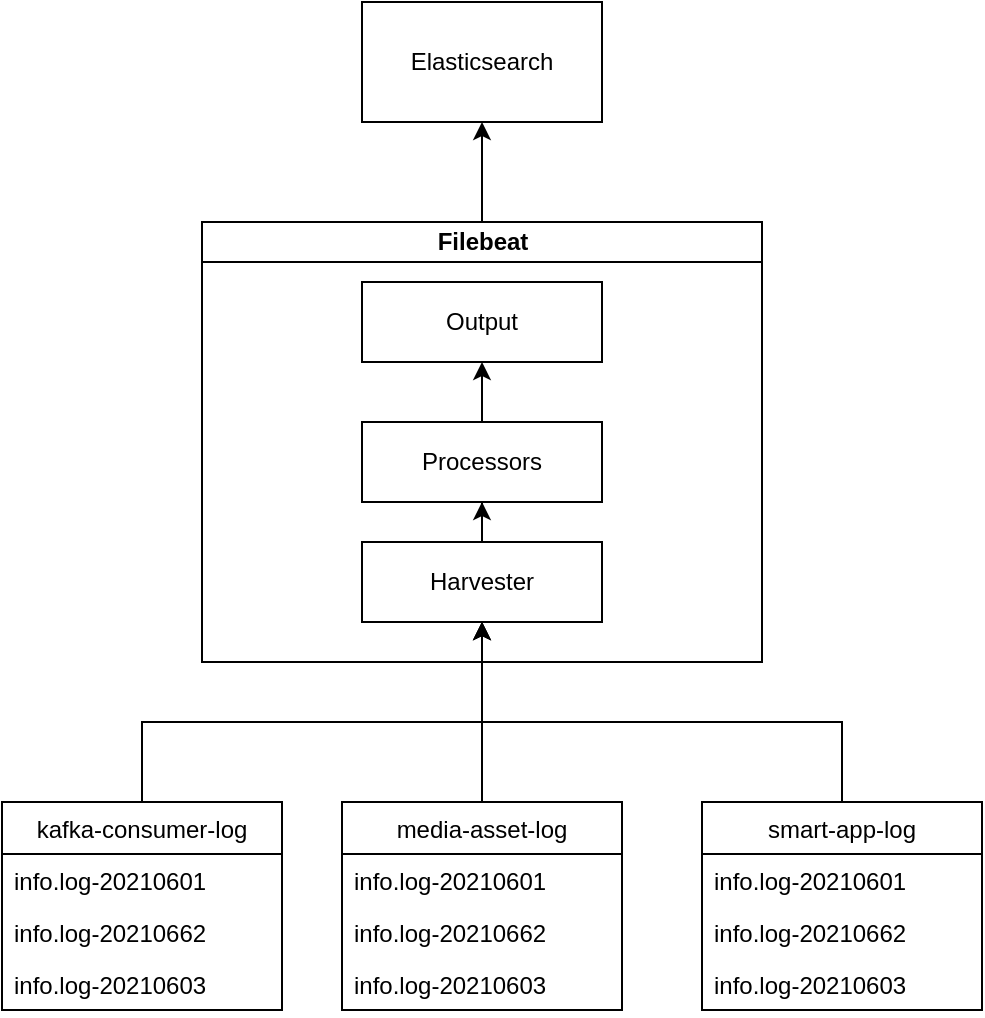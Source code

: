 <mxfile version="14.7.6" type="github">
  <diagram id="CCIx1nJYBqcQRO54KeJ1" name="Page-1">
    <mxGraphModel dx="1113" dy="728" grid="1" gridSize="10" guides="1" tooltips="1" connect="1" arrows="1" fold="1" page="1" pageScale="1" pageWidth="850" pageHeight="1100" math="0" shadow="0">
      <root>
        <mxCell id="0" />
        <mxCell id="1" parent="0" />
        <mxCell id="RWyGRk-tJpopODgYtM8n-33" style="edgeStyle=orthogonalEdgeStyle;rounded=0;orthogonalLoop=1;jettySize=auto;html=1;entryX=0.5;entryY=1;entryDx=0;entryDy=0;" edge="1" parent="1" source="RWyGRk-tJpopODgYtM8n-7" target="RWyGRk-tJpopODgYtM8n-29">
          <mxGeometry relative="1" as="geometry">
            <Array as="points">
              <mxPoint x="250" y="470" />
              <mxPoint x="420" y="470" />
            </Array>
          </mxGeometry>
        </mxCell>
        <mxCell id="RWyGRk-tJpopODgYtM8n-7" value="kafka-consumer-log" style="swimlane;fontStyle=0;childLayout=stackLayout;horizontal=1;startSize=26;horizontalStack=0;resizeParent=1;resizeParentMax=0;resizeLast=0;collapsible=1;marginBottom=0;" vertex="1" parent="1">
          <mxGeometry x="180" y="510" width="140" height="104" as="geometry" />
        </mxCell>
        <mxCell id="RWyGRk-tJpopODgYtM8n-8" value="info.log-20210601" style="text;strokeColor=none;fillColor=none;align=left;verticalAlign=top;spacingLeft=4;spacingRight=4;overflow=hidden;rotatable=0;points=[[0,0.5],[1,0.5]];portConstraint=eastwest;" vertex="1" parent="RWyGRk-tJpopODgYtM8n-7">
          <mxGeometry y="26" width="140" height="26" as="geometry" />
        </mxCell>
        <mxCell id="RWyGRk-tJpopODgYtM8n-9" value="info.log-20210662" style="text;strokeColor=none;fillColor=none;align=left;verticalAlign=top;spacingLeft=4;spacingRight=4;overflow=hidden;rotatable=0;points=[[0,0.5],[1,0.5]];portConstraint=eastwest;" vertex="1" parent="RWyGRk-tJpopODgYtM8n-7">
          <mxGeometry y="52" width="140" height="26" as="geometry" />
        </mxCell>
        <mxCell id="RWyGRk-tJpopODgYtM8n-10" value="info.log-20210603" style="text;strokeColor=none;fillColor=none;align=left;verticalAlign=top;spacingLeft=4;spacingRight=4;overflow=hidden;rotatable=0;points=[[0,0.5],[1,0.5]];portConstraint=eastwest;" vertex="1" parent="RWyGRk-tJpopODgYtM8n-7">
          <mxGeometry y="78" width="140" height="26" as="geometry" />
        </mxCell>
        <mxCell id="RWyGRk-tJpopODgYtM8n-34" style="edgeStyle=orthogonalEdgeStyle;rounded=0;orthogonalLoop=1;jettySize=auto;html=1;exitX=0.5;exitY=0;exitDx=0;exitDy=0;entryX=0.5;entryY=1;entryDx=0;entryDy=0;" edge="1" parent="1" source="RWyGRk-tJpopODgYtM8n-11" target="RWyGRk-tJpopODgYtM8n-29">
          <mxGeometry relative="1" as="geometry" />
        </mxCell>
        <mxCell id="RWyGRk-tJpopODgYtM8n-11" value="media-asset-log" style="swimlane;fontStyle=0;childLayout=stackLayout;horizontal=1;startSize=26;horizontalStack=0;resizeParent=1;resizeParentMax=0;resizeLast=0;collapsible=1;marginBottom=0;" vertex="1" parent="1">
          <mxGeometry x="350" y="510" width="140" height="104" as="geometry" />
        </mxCell>
        <mxCell id="RWyGRk-tJpopODgYtM8n-12" value="info.log-20210601" style="text;strokeColor=none;fillColor=none;align=left;verticalAlign=top;spacingLeft=4;spacingRight=4;overflow=hidden;rotatable=0;points=[[0,0.5],[1,0.5]];portConstraint=eastwest;" vertex="1" parent="RWyGRk-tJpopODgYtM8n-11">
          <mxGeometry y="26" width="140" height="26" as="geometry" />
        </mxCell>
        <mxCell id="RWyGRk-tJpopODgYtM8n-13" value="info.log-20210662" style="text;strokeColor=none;fillColor=none;align=left;verticalAlign=top;spacingLeft=4;spacingRight=4;overflow=hidden;rotatable=0;points=[[0,0.5],[1,0.5]];portConstraint=eastwest;" vertex="1" parent="RWyGRk-tJpopODgYtM8n-11">
          <mxGeometry y="52" width="140" height="26" as="geometry" />
        </mxCell>
        <mxCell id="RWyGRk-tJpopODgYtM8n-14" value="info.log-20210603" style="text;strokeColor=none;fillColor=none;align=left;verticalAlign=top;spacingLeft=4;spacingRight=4;overflow=hidden;rotatable=0;points=[[0,0.5],[1,0.5]];portConstraint=eastwest;" vertex="1" parent="RWyGRk-tJpopODgYtM8n-11">
          <mxGeometry y="78" width="140" height="26" as="geometry" />
        </mxCell>
        <mxCell id="RWyGRk-tJpopODgYtM8n-35" style="edgeStyle=orthogonalEdgeStyle;rounded=0;orthogonalLoop=1;jettySize=auto;html=1;entryX=0.5;entryY=1;entryDx=0;entryDy=0;" edge="1" parent="1" source="RWyGRk-tJpopODgYtM8n-15" target="RWyGRk-tJpopODgYtM8n-29">
          <mxGeometry relative="1" as="geometry">
            <Array as="points">
              <mxPoint x="600" y="470" />
              <mxPoint x="420" y="470" />
            </Array>
          </mxGeometry>
        </mxCell>
        <mxCell id="RWyGRk-tJpopODgYtM8n-15" value="smart-app-log" style="swimlane;fontStyle=0;childLayout=stackLayout;horizontal=1;startSize=26;horizontalStack=0;resizeParent=1;resizeParentMax=0;resizeLast=0;collapsible=1;marginBottom=0;" vertex="1" parent="1">
          <mxGeometry x="530" y="510" width="140" height="104" as="geometry" />
        </mxCell>
        <mxCell id="RWyGRk-tJpopODgYtM8n-16" value="info.log-20210601" style="text;strokeColor=none;fillColor=none;align=left;verticalAlign=top;spacingLeft=4;spacingRight=4;overflow=hidden;rotatable=0;points=[[0,0.5],[1,0.5]];portConstraint=eastwest;" vertex="1" parent="RWyGRk-tJpopODgYtM8n-15">
          <mxGeometry y="26" width="140" height="26" as="geometry" />
        </mxCell>
        <mxCell id="RWyGRk-tJpopODgYtM8n-17" value="info.log-20210662" style="text;strokeColor=none;fillColor=none;align=left;verticalAlign=top;spacingLeft=4;spacingRight=4;overflow=hidden;rotatable=0;points=[[0,0.5],[1,0.5]];portConstraint=eastwest;" vertex="1" parent="RWyGRk-tJpopODgYtM8n-15">
          <mxGeometry y="52" width="140" height="26" as="geometry" />
        </mxCell>
        <mxCell id="RWyGRk-tJpopODgYtM8n-18" value="info.log-20210603" style="text;strokeColor=none;fillColor=none;align=left;verticalAlign=top;spacingLeft=4;spacingRight=4;overflow=hidden;rotatable=0;points=[[0,0.5],[1,0.5]];portConstraint=eastwest;" vertex="1" parent="RWyGRk-tJpopODgYtM8n-15">
          <mxGeometry y="78" width="140" height="26" as="geometry" />
        </mxCell>
        <mxCell id="RWyGRk-tJpopODgYtM8n-37" style="edgeStyle=orthogonalEdgeStyle;rounded=0;orthogonalLoop=1;jettySize=auto;html=1;" edge="1" parent="1" source="RWyGRk-tJpopODgYtM8n-21">
          <mxGeometry relative="1" as="geometry">
            <mxPoint x="420" y="170" as="targetPoint" />
          </mxGeometry>
        </mxCell>
        <mxCell id="RWyGRk-tJpopODgYtM8n-21" value="Filebeat" style="swimlane;html=1;startSize=20;horizontal=1;containerType=tree;newEdgeStyle={&quot;edgeStyle&quot;:&quot;elbowEdgeStyle&quot;,&quot;startArrow&quot;:&quot;none&quot;,&quot;endArrow&quot;:&quot;none&quot;};" vertex="1" parent="1">
          <mxGeometry x="280" y="220" width="280" height="220" as="geometry" />
        </mxCell>
        <UserObject label="Output" treeRoot="1" id="RWyGRk-tJpopODgYtM8n-24">
          <mxCell style="whiteSpace=wrap;html=1;align=center;treeFolding=1;treeMoving=1;newEdgeStyle={&quot;edgeStyle&quot;:&quot;elbowEdgeStyle&quot;,&quot;startArrow&quot;:&quot;none&quot;,&quot;endArrow&quot;:&quot;none&quot;};" vertex="1" parent="RWyGRk-tJpopODgYtM8n-21">
            <mxGeometry x="80" y="30" width="120" height="40" as="geometry" />
          </mxCell>
        </UserObject>
        <UserObject label="Harvester" treeRoot="1" id="RWyGRk-tJpopODgYtM8n-29">
          <mxCell style="whiteSpace=wrap;html=1;align=center;treeFolding=1;treeMoving=1;newEdgeStyle={&quot;edgeStyle&quot;:&quot;elbowEdgeStyle&quot;,&quot;startArrow&quot;:&quot;none&quot;,&quot;endArrow&quot;:&quot;none&quot;};" vertex="1" parent="RWyGRk-tJpopODgYtM8n-21">
            <mxGeometry x="80" y="160" width="120" height="40" as="geometry" />
          </mxCell>
        </UserObject>
        <UserObject label="Processors" treeRoot="1" id="RWyGRk-tJpopODgYtM8n-28">
          <mxCell style="whiteSpace=wrap;html=1;align=center;treeFolding=1;treeMoving=1;newEdgeStyle={&quot;edgeStyle&quot;:&quot;elbowEdgeStyle&quot;,&quot;startArrow&quot;:&quot;none&quot;,&quot;endArrow&quot;:&quot;none&quot;};" vertex="1" parent="RWyGRk-tJpopODgYtM8n-21">
            <mxGeometry x="80" y="100" width="120" height="40" as="geometry" />
          </mxCell>
        </UserObject>
        <mxCell id="RWyGRk-tJpopODgYtM8n-31" style="edgeStyle=orthogonalEdgeStyle;rounded=0;orthogonalLoop=1;jettySize=auto;html=1;exitX=0.5;exitY=0;exitDx=0;exitDy=0;entryX=0.5;entryY=1;entryDx=0;entryDy=0;" edge="1" parent="RWyGRk-tJpopODgYtM8n-21" source="RWyGRk-tJpopODgYtM8n-28" target="RWyGRk-tJpopODgYtM8n-24">
          <mxGeometry relative="1" as="geometry" />
        </mxCell>
        <mxCell id="RWyGRk-tJpopODgYtM8n-32" style="edgeStyle=orthogonalEdgeStyle;rounded=0;orthogonalLoop=1;jettySize=auto;html=1;entryX=0.5;entryY=1;entryDx=0;entryDy=0;" edge="1" parent="RWyGRk-tJpopODgYtM8n-21" source="RWyGRk-tJpopODgYtM8n-29" target="RWyGRk-tJpopODgYtM8n-28">
          <mxGeometry relative="1" as="geometry" />
        </mxCell>
        <mxCell id="RWyGRk-tJpopODgYtM8n-40" value="Elasticsearch" style="rounded=0;whiteSpace=wrap;html=1;" vertex="1" parent="1">
          <mxGeometry x="360" y="110" width="120" height="60" as="geometry" />
        </mxCell>
      </root>
    </mxGraphModel>
  </diagram>
</mxfile>
